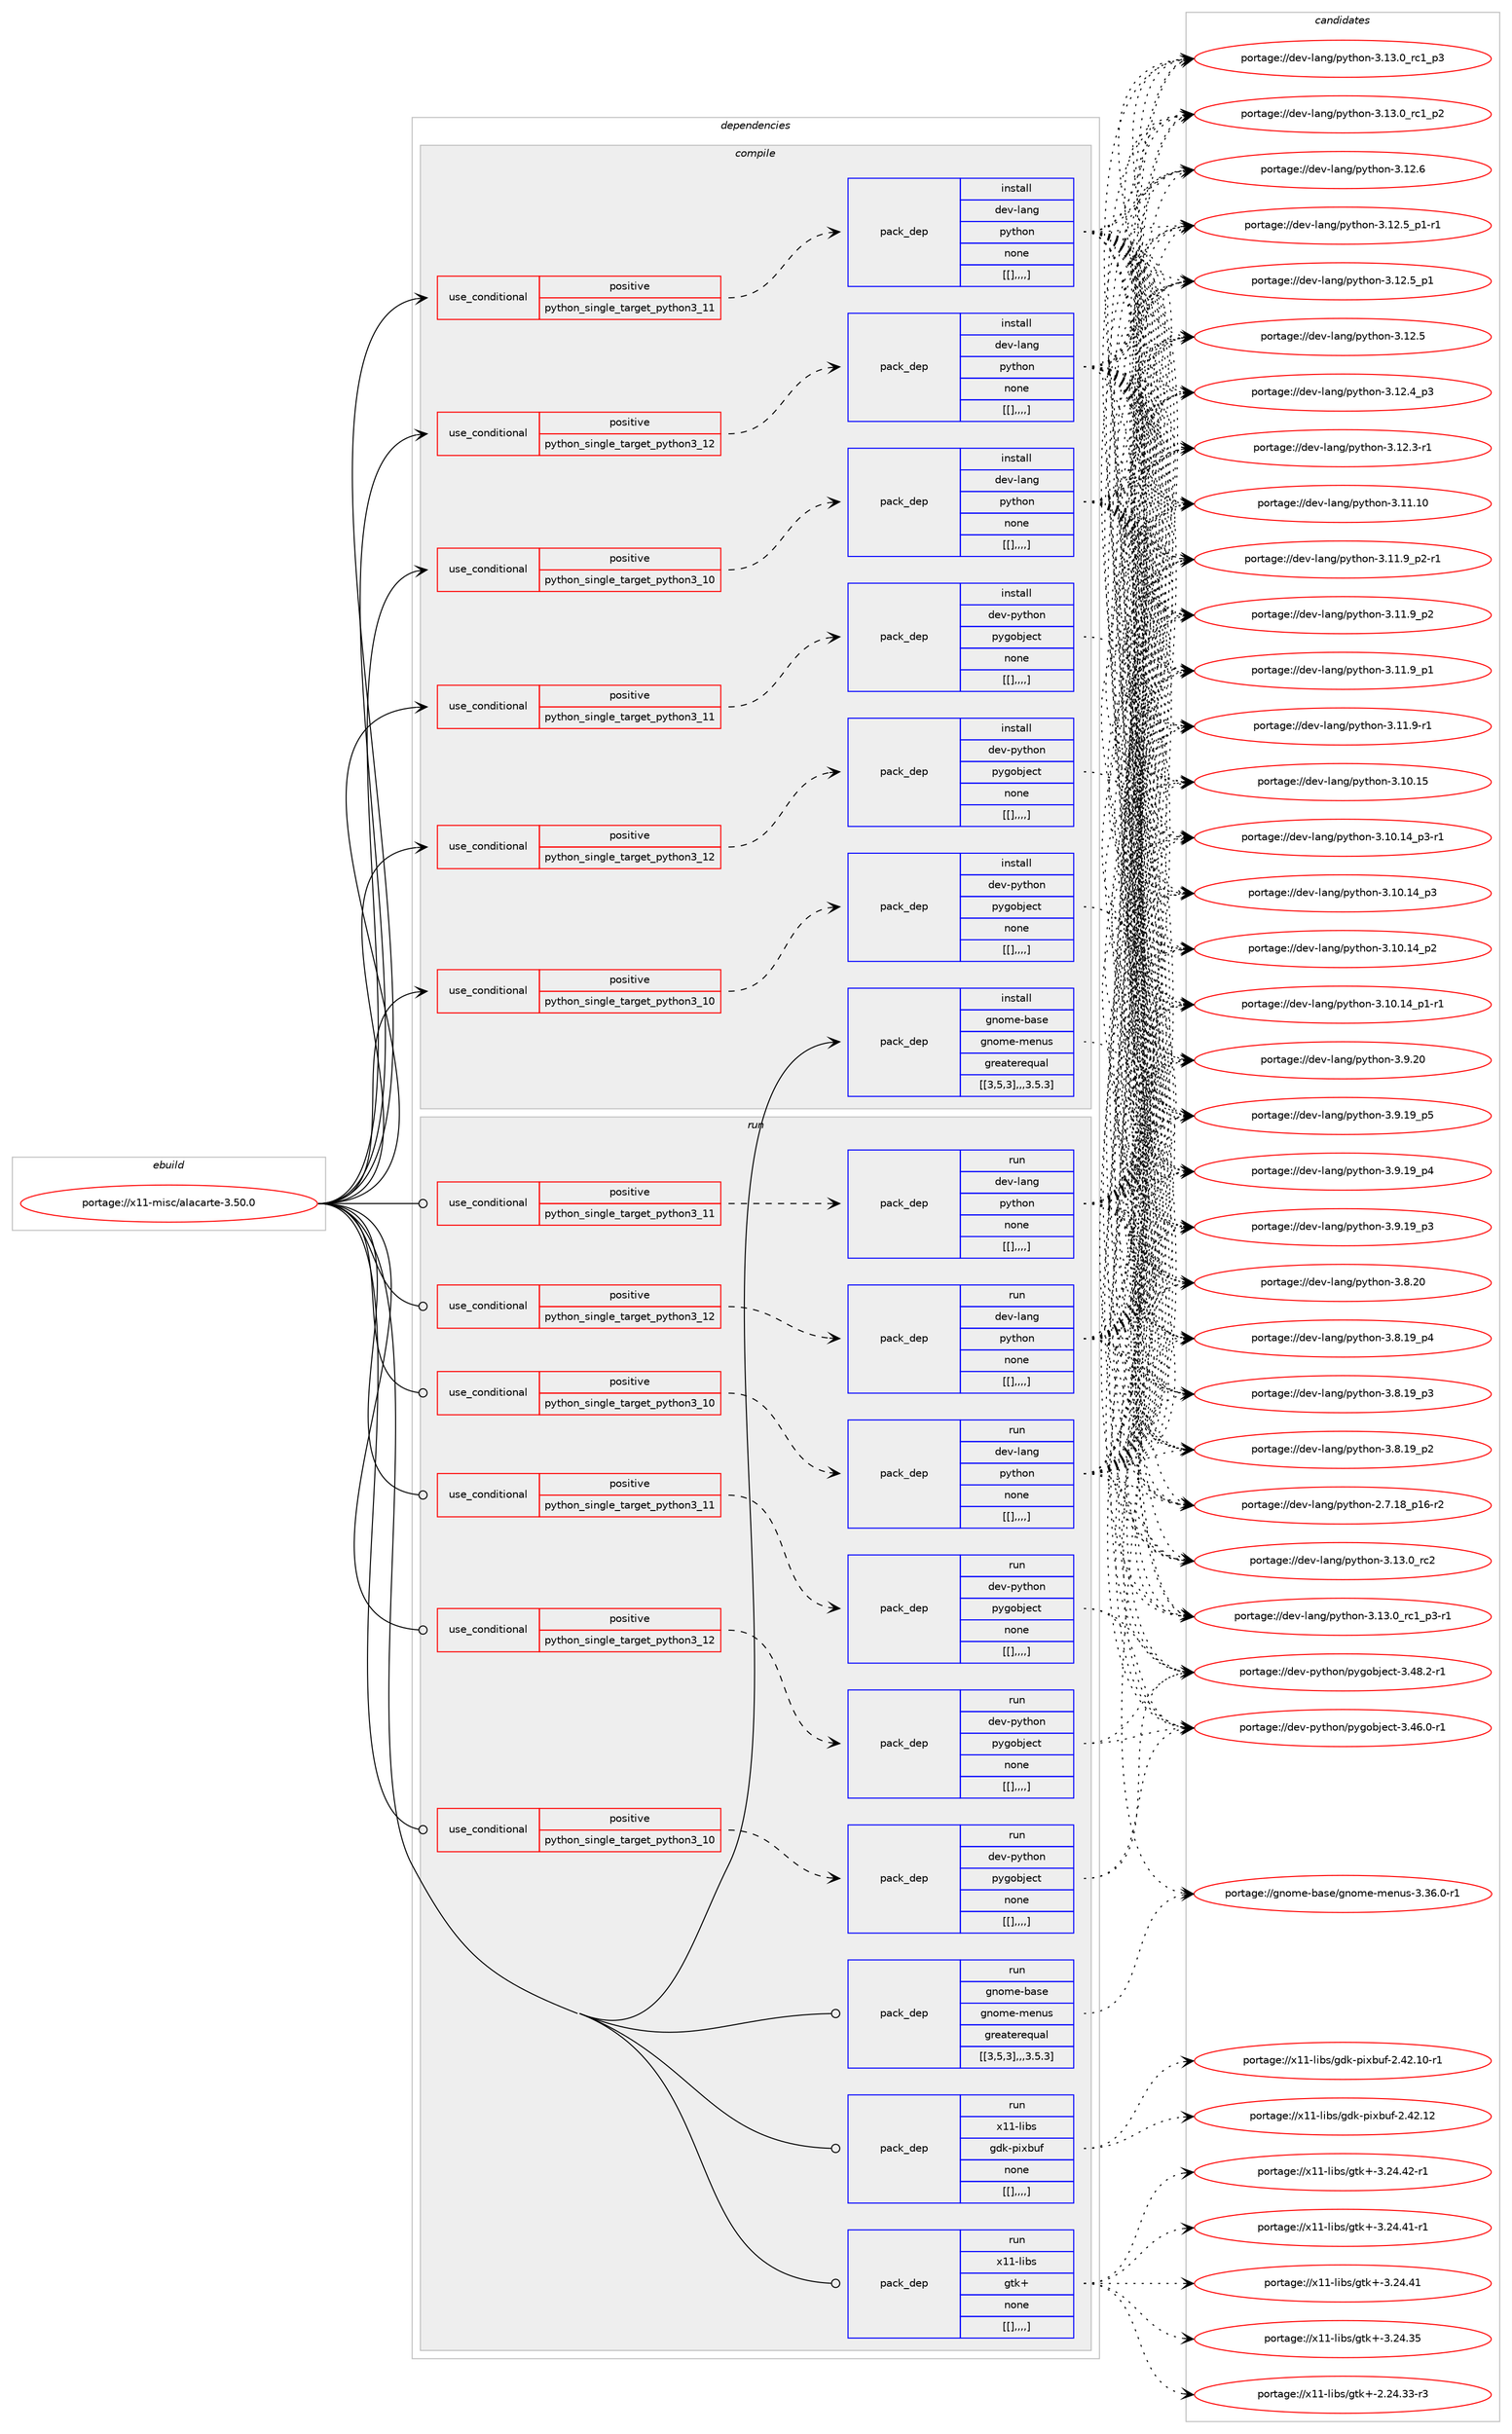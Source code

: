 digraph prolog {

# *************
# Graph options
# *************

newrank=true;
concentrate=true;
compound=true;
graph [rankdir=LR,fontname=Helvetica,fontsize=10,ranksep=1.5];#, ranksep=2.5, nodesep=0.2];
edge  [arrowhead=vee];
node  [fontname=Helvetica,fontsize=10];

# **********
# The ebuild
# **********

subgraph cluster_leftcol {
color=gray;
label=<<i>ebuild</i>>;
id [label="portage://x11-misc/alacarte-3.50.0", color=red, width=4, href="../x11-misc/alacarte-3.50.0.svg"];
}

# ****************
# The dependencies
# ****************

subgraph cluster_midcol {
color=gray;
label=<<i>dependencies</i>>;
subgraph cluster_compile {
fillcolor="#eeeeee";
style=filled;
label=<<i>compile</i>>;
subgraph cond127102 {
dependency478696 [label=<<TABLE BORDER="0" CELLBORDER="1" CELLSPACING="0" CELLPADDING="4"><TR><TD ROWSPAN="3" CELLPADDING="10">use_conditional</TD></TR><TR><TD>positive</TD></TR><TR><TD>python_single_target_python3_10</TD></TR></TABLE>>, shape=none, color=red];
subgraph pack348080 {
dependency478697 [label=<<TABLE BORDER="0" CELLBORDER="1" CELLSPACING="0" CELLPADDING="4" WIDTH="220"><TR><TD ROWSPAN="6" CELLPADDING="30">pack_dep</TD></TR><TR><TD WIDTH="110">install</TD></TR><TR><TD>dev-lang</TD></TR><TR><TD>python</TD></TR><TR><TD>none</TD></TR><TR><TD>[[],,,,]</TD></TR></TABLE>>, shape=none, color=blue];
}
dependency478696:e -> dependency478697:w [weight=20,style="dashed",arrowhead="vee"];
}
id:e -> dependency478696:w [weight=20,style="solid",arrowhead="vee"];
subgraph cond127103 {
dependency478698 [label=<<TABLE BORDER="0" CELLBORDER="1" CELLSPACING="0" CELLPADDING="4"><TR><TD ROWSPAN="3" CELLPADDING="10">use_conditional</TD></TR><TR><TD>positive</TD></TR><TR><TD>python_single_target_python3_10</TD></TR></TABLE>>, shape=none, color=red];
subgraph pack348081 {
dependency478699 [label=<<TABLE BORDER="0" CELLBORDER="1" CELLSPACING="0" CELLPADDING="4" WIDTH="220"><TR><TD ROWSPAN="6" CELLPADDING="30">pack_dep</TD></TR><TR><TD WIDTH="110">install</TD></TR><TR><TD>dev-python</TD></TR><TR><TD>pygobject</TD></TR><TR><TD>none</TD></TR><TR><TD>[[],,,,]</TD></TR></TABLE>>, shape=none, color=blue];
}
dependency478698:e -> dependency478699:w [weight=20,style="dashed",arrowhead="vee"];
}
id:e -> dependency478698:w [weight=20,style="solid",arrowhead="vee"];
subgraph cond127104 {
dependency478700 [label=<<TABLE BORDER="0" CELLBORDER="1" CELLSPACING="0" CELLPADDING="4"><TR><TD ROWSPAN="3" CELLPADDING="10">use_conditional</TD></TR><TR><TD>positive</TD></TR><TR><TD>python_single_target_python3_11</TD></TR></TABLE>>, shape=none, color=red];
subgraph pack348082 {
dependency478701 [label=<<TABLE BORDER="0" CELLBORDER="1" CELLSPACING="0" CELLPADDING="4" WIDTH="220"><TR><TD ROWSPAN="6" CELLPADDING="30">pack_dep</TD></TR><TR><TD WIDTH="110">install</TD></TR><TR><TD>dev-lang</TD></TR><TR><TD>python</TD></TR><TR><TD>none</TD></TR><TR><TD>[[],,,,]</TD></TR></TABLE>>, shape=none, color=blue];
}
dependency478700:e -> dependency478701:w [weight=20,style="dashed",arrowhead="vee"];
}
id:e -> dependency478700:w [weight=20,style="solid",arrowhead="vee"];
subgraph cond127105 {
dependency478702 [label=<<TABLE BORDER="0" CELLBORDER="1" CELLSPACING="0" CELLPADDING="4"><TR><TD ROWSPAN="3" CELLPADDING="10">use_conditional</TD></TR><TR><TD>positive</TD></TR><TR><TD>python_single_target_python3_11</TD></TR></TABLE>>, shape=none, color=red];
subgraph pack348083 {
dependency478703 [label=<<TABLE BORDER="0" CELLBORDER="1" CELLSPACING="0" CELLPADDING="4" WIDTH="220"><TR><TD ROWSPAN="6" CELLPADDING="30">pack_dep</TD></TR><TR><TD WIDTH="110">install</TD></TR><TR><TD>dev-python</TD></TR><TR><TD>pygobject</TD></TR><TR><TD>none</TD></TR><TR><TD>[[],,,,]</TD></TR></TABLE>>, shape=none, color=blue];
}
dependency478702:e -> dependency478703:w [weight=20,style="dashed",arrowhead="vee"];
}
id:e -> dependency478702:w [weight=20,style="solid",arrowhead="vee"];
subgraph cond127106 {
dependency478704 [label=<<TABLE BORDER="0" CELLBORDER="1" CELLSPACING="0" CELLPADDING="4"><TR><TD ROWSPAN="3" CELLPADDING="10">use_conditional</TD></TR><TR><TD>positive</TD></TR><TR><TD>python_single_target_python3_12</TD></TR></TABLE>>, shape=none, color=red];
subgraph pack348084 {
dependency478705 [label=<<TABLE BORDER="0" CELLBORDER="1" CELLSPACING="0" CELLPADDING="4" WIDTH="220"><TR><TD ROWSPAN="6" CELLPADDING="30">pack_dep</TD></TR><TR><TD WIDTH="110">install</TD></TR><TR><TD>dev-lang</TD></TR><TR><TD>python</TD></TR><TR><TD>none</TD></TR><TR><TD>[[],,,,]</TD></TR></TABLE>>, shape=none, color=blue];
}
dependency478704:e -> dependency478705:w [weight=20,style="dashed",arrowhead="vee"];
}
id:e -> dependency478704:w [weight=20,style="solid",arrowhead="vee"];
subgraph cond127107 {
dependency478706 [label=<<TABLE BORDER="0" CELLBORDER="1" CELLSPACING="0" CELLPADDING="4"><TR><TD ROWSPAN="3" CELLPADDING="10">use_conditional</TD></TR><TR><TD>positive</TD></TR><TR><TD>python_single_target_python3_12</TD></TR></TABLE>>, shape=none, color=red];
subgraph pack348085 {
dependency478707 [label=<<TABLE BORDER="0" CELLBORDER="1" CELLSPACING="0" CELLPADDING="4" WIDTH="220"><TR><TD ROWSPAN="6" CELLPADDING="30">pack_dep</TD></TR><TR><TD WIDTH="110">install</TD></TR><TR><TD>dev-python</TD></TR><TR><TD>pygobject</TD></TR><TR><TD>none</TD></TR><TR><TD>[[],,,,]</TD></TR></TABLE>>, shape=none, color=blue];
}
dependency478706:e -> dependency478707:w [weight=20,style="dashed",arrowhead="vee"];
}
id:e -> dependency478706:w [weight=20,style="solid",arrowhead="vee"];
subgraph pack348086 {
dependency478708 [label=<<TABLE BORDER="0" CELLBORDER="1" CELLSPACING="0" CELLPADDING="4" WIDTH="220"><TR><TD ROWSPAN="6" CELLPADDING="30">pack_dep</TD></TR><TR><TD WIDTH="110">install</TD></TR><TR><TD>gnome-base</TD></TR><TR><TD>gnome-menus</TD></TR><TR><TD>greaterequal</TD></TR><TR><TD>[[3,5,3],,,3.5.3]</TD></TR></TABLE>>, shape=none, color=blue];
}
id:e -> dependency478708:w [weight=20,style="solid",arrowhead="vee"];
}
subgraph cluster_compileandrun {
fillcolor="#eeeeee";
style=filled;
label=<<i>compile and run</i>>;
}
subgraph cluster_run {
fillcolor="#eeeeee";
style=filled;
label=<<i>run</i>>;
subgraph cond127108 {
dependency478709 [label=<<TABLE BORDER="0" CELLBORDER="1" CELLSPACING="0" CELLPADDING="4"><TR><TD ROWSPAN="3" CELLPADDING="10">use_conditional</TD></TR><TR><TD>positive</TD></TR><TR><TD>python_single_target_python3_10</TD></TR></TABLE>>, shape=none, color=red];
subgraph pack348087 {
dependency478710 [label=<<TABLE BORDER="0" CELLBORDER="1" CELLSPACING="0" CELLPADDING="4" WIDTH="220"><TR><TD ROWSPAN="6" CELLPADDING="30">pack_dep</TD></TR><TR><TD WIDTH="110">run</TD></TR><TR><TD>dev-lang</TD></TR><TR><TD>python</TD></TR><TR><TD>none</TD></TR><TR><TD>[[],,,,]</TD></TR></TABLE>>, shape=none, color=blue];
}
dependency478709:e -> dependency478710:w [weight=20,style="dashed",arrowhead="vee"];
}
id:e -> dependency478709:w [weight=20,style="solid",arrowhead="odot"];
subgraph cond127109 {
dependency478711 [label=<<TABLE BORDER="0" CELLBORDER="1" CELLSPACING="0" CELLPADDING="4"><TR><TD ROWSPAN="3" CELLPADDING="10">use_conditional</TD></TR><TR><TD>positive</TD></TR><TR><TD>python_single_target_python3_10</TD></TR></TABLE>>, shape=none, color=red];
subgraph pack348088 {
dependency478712 [label=<<TABLE BORDER="0" CELLBORDER="1" CELLSPACING="0" CELLPADDING="4" WIDTH="220"><TR><TD ROWSPAN="6" CELLPADDING="30">pack_dep</TD></TR><TR><TD WIDTH="110">run</TD></TR><TR><TD>dev-python</TD></TR><TR><TD>pygobject</TD></TR><TR><TD>none</TD></TR><TR><TD>[[],,,,]</TD></TR></TABLE>>, shape=none, color=blue];
}
dependency478711:e -> dependency478712:w [weight=20,style="dashed",arrowhead="vee"];
}
id:e -> dependency478711:w [weight=20,style="solid",arrowhead="odot"];
subgraph cond127110 {
dependency478713 [label=<<TABLE BORDER="0" CELLBORDER="1" CELLSPACING="0" CELLPADDING="4"><TR><TD ROWSPAN="3" CELLPADDING="10">use_conditional</TD></TR><TR><TD>positive</TD></TR><TR><TD>python_single_target_python3_11</TD></TR></TABLE>>, shape=none, color=red];
subgraph pack348089 {
dependency478714 [label=<<TABLE BORDER="0" CELLBORDER="1" CELLSPACING="0" CELLPADDING="4" WIDTH="220"><TR><TD ROWSPAN="6" CELLPADDING="30">pack_dep</TD></TR><TR><TD WIDTH="110">run</TD></TR><TR><TD>dev-lang</TD></TR><TR><TD>python</TD></TR><TR><TD>none</TD></TR><TR><TD>[[],,,,]</TD></TR></TABLE>>, shape=none, color=blue];
}
dependency478713:e -> dependency478714:w [weight=20,style="dashed",arrowhead="vee"];
}
id:e -> dependency478713:w [weight=20,style="solid",arrowhead="odot"];
subgraph cond127111 {
dependency478715 [label=<<TABLE BORDER="0" CELLBORDER="1" CELLSPACING="0" CELLPADDING="4"><TR><TD ROWSPAN="3" CELLPADDING="10">use_conditional</TD></TR><TR><TD>positive</TD></TR><TR><TD>python_single_target_python3_11</TD></TR></TABLE>>, shape=none, color=red];
subgraph pack348090 {
dependency478716 [label=<<TABLE BORDER="0" CELLBORDER="1" CELLSPACING="0" CELLPADDING="4" WIDTH="220"><TR><TD ROWSPAN="6" CELLPADDING="30">pack_dep</TD></TR><TR><TD WIDTH="110">run</TD></TR><TR><TD>dev-python</TD></TR><TR><TD>pygobject</TD></TR><TR><TD>none</TD></TR><TR><TD>[[],,,,]</TD></TR></TABLE>>, shape=none, color=blue];
}
dependency478715:e -> dependency478716:w [weight=20,style="dashed",arrowhead="vee"];
}
id:e -> dependency478715:w [weight=20,style="solid",arrowhead="odot"];
subgraph cond127112 {
dependency478717 [label=<<TABLE BORDER="0" CELLBORDER="1" CELLSPACING="0" CELLPADDING="4"><TR><TD ROWSPAN="3" CELLPADDING="10">use_conditional</TD></TR><TR><TD>positive</TD></TR><TR><TD>python_single_target_python3_12</TD></TR></TABLE>>, shape=none, color=red];
subgraph pack348091 {
dependency478718 [label=<<TABLE BORDER="0" CELLBORDER="1" CELLSPACING="0" CELLPADDING="4" WIDTH="220"><TR><TD ROWSPAN="6" CELLPADDING="30">pack_dep</TD></TR><TR><TD WIDTH="110">run</TD></TR><TR><TD>dev-lang</TD></TR><TR><TD>python</TD></TR><TR><TD>none</TD></TR><TR><TD>[[],,,,]</TD></TR></TABLE>>, shape=none, color=blue];
}
dependency478717:e -> dependency478718:w [weight=20,style="dashed",arrowhead="vee"];
}
id:e -> dependency478717:w [weight=20,style="solid",arrowhead="odot"];
subgraph cond127113 {
dependency478719 [label=<<TABLE BORDER="0" CELLBORDER="1" CELLSPACING="0" CELLPADDING="4"><TR><TD ROWSPAN="3" CELLPADDING="10">use_conditional</TD></TR><TR><TD>positive</TD></TR><TR><TD>python_single_target_python3_12</TD></TR></TABLE>>, shape=none, color=red];
subgraph pack348092 {
dependency478720 [label=<<TABLE BORDER="0" CELLBORDER="1" CELLSPACING="0" CELLPADDING="4" WIDTH="220"><TR><TD ROWSPAN="6" CELLPADDING="30">pack_dep</TD></TR><TR><TD WIDTH="110">run</TD></TR><TR><TD>dev-python</TD></TR><TR><TD>pygobject</TD></TR><TR><TD>none</TD></TR><TR><TD>[[],,,,]</TD></TR></TABLE>>, shape=none, color=blue];
}
dependency478719:e -> dependency478720:w [weight=20,style="dashed",arrowhead="vee"];
}
id:e -> dependency478719:w [weight=20,style="solid",arrowhead="odot"];
subgraph pack348093 {
dependency478721 [label=<<TABLE BORDER="0" CELLBORDER="1" CELLSPACING="0" CELLPADDING="4" WIDTH="220"><TR><TD ROWSPAN="6" CELLPADDING="30">pack_dep</TD></TR><TR><TD WIDTH="110">run</TD></TR><TR><TD>gnome-base</TD></TR><TR><TD>gnome-menus</TD></TR><TR><TD>greaterequal</TD></TR><TR><TD>[[3,5,3],,,3.5.3]</TD></TR></TABLE>>, shape=none, color=blue];
}
id:e -> dependency478721:w [weight=20,style="solid",arrowhead="odot"];
subgraph pack348094 {
dependency478722 [label=<<TABLE BORDER="0" CELLBORDER="1" CELLSPACING="0" CELLPADDING="4" WIDTH="220"><TR><TD ROWSPAN="6" CELLPADDING="30">pack_dep</TD></TR><TR><TD WIDTH="110">run</TD></TR><TR><TD>x11-libs</TD></TR><TR><TD>gdk-pixbuf</TD></TR><TR><TD>none</TD></TR><TR><TD>[[],,,,]</TD></TR></TABLE>>, shape=none, color=blue];
}
id:e -> dependency478722:w [weight=20,style="solid",arrowhead="odot"];
subgraph pack348095 {
dependency478723 [label=<<TABLE BORDER="0" CELLBORDER="1" CELLSPACING="0" CELLPADDING="4" WIDTH="220"><TR><TD ROWSPAN="6" CELLPADDING="30">pack_dep</TD></TR><TR><TD WIDTH="110">run</TD></TR><TR><TD>x11-libs</TD></TR><TR><TD>gtk+</TD></TR><TR><TD>none</TD></TR><TR><TD>[[],,,,]</TD></TR></TABLE>>, shape=none, color=blue];
}
id:e -> dependency478723:w [weight=20,style="solid",arrowhead="odot"];
}
}

# **************
# The candidates
# **************

subgraph cluster_choices {
rank=same;
color=gray;
label=<<i>candidates</i>>;

subgraph choice348080 {
color=black;
nodesep=1;
choice10010111845108971101034711212111610411111045514649514648951149950 [label="portage://dev-lang/python-3.13.0_rc2", color=red, width=4,href="../dev-lang/python-3.13.0_rc2.svg"];
choice1001011184510897110103471121211161041111104551464951464895114994995112514511449 [label="portage://dev-lang/python-3.13.0_rc1_p3-r1", color=red, width=4,href="../dev-lang/python-3.13.0_rc1_p3-r1.svg"];
choice100101118451089711010347112121116104111110455146495146489511499499511251 [label="portage://dev-lang/python-3.13.0_rc1_p3", color=red, width=4,href="../dev-lang/python-3.13.0_rc1_p3.svg"];
choice100101118451089711010347112121116104111110455146495146489511499499511250 [label="portage://dev-lang/python-3.13.0_rc1_p2", color=red, width=4,href="../dev-lang/python-3.13.0_rc1_p2.svg"];
choice10010111845108971101034711212111610411111045514649504654 [label="portage://dev-lang/python-3.12.6", color=red, width=4,href="../dev-lang/python-3.12.6.svg"];
choice1001011184510897110103471121211161041111104551464950465395112494511449 [label="portage://dev-lang/python-3.12.5_p1-r1", color=red, width=4,href="../dev-lang/python-3.12.5_p1-r1.svg"];
choice100101118451089711010347112121116104111110455146495046539511249 [label="portage://dev-lang/python-3.12.5_p1", color=red, width=4,href="../dev-lang/python-3.12.5_p1.svg"];
choice10010111845108971101034711212111610411111045514649504653 [label="portage://dev-lang/python-3.12.5", color=red, width=4,href="../dev-lang/python-3.12.5.svg"];
choice100101118451089711010347112121116104111110455146495046529511251 [label="portage://dev-lang/python-3.12.4_p3", color=red, width=4,href="../dev-lang/python-3.12.4_p3.svg"];
choice100101118451089711010347112121116104111110455146495046514511449 [label="portage://dev-lang/python-3.12.3-r1", color=red, width=4,href="../dev-lang/python-3.12.3-r1.svg"];
choice1001011184510897110103471121211161041111104551464949464948 [label="portage://dev-lang/python-3.11.10", color=red, width=4,href="../dev-lang/python-3.11.10.svg"];
choice1001011184510897110103471121211161041111104551464949465795112504511449 [label="portage://dev-lang/python-3.11.9_p2-r1", color=red, width=4,href="../dev-lang/python-3.11.9_p2-r1.svg"];
choice100101118451089711010347112121116104111110455146494946579511250 [label="portage://dev-lang/python-3.11.9_p2", color=red, width=4,href="../dev-lang/python-3.11.9_p2.svg"];
choice100101118451089711010347112121116104111110455146494946579511249 [label="portage://dev-lang/python-3.11.9_p1", color=red, width=4,href="../dev-lang/python-3.11.9_p1.svg"];
choice100101118451089711010347112121116104111110455146494946574511449 [label="portage://dev-lang/python-3.11.9-r1", color=red, width=4,href="../dev-lang/python-3.11.9-r1.svg"];
choice1001011184510897110103471121211161041111104551464948464953 [label="portage://dev-lang/python-3.10.15", color=red, width=4,href="../dev-lang/python-3.10.15.svg"];
choice100101118451089711010347112121116104111110455146494846495295112514511449 [label="portage://dev-lang/python-3.10.14_p3-r1", color=red, width=4,href="../dev-lang/python-3.10.14_p3-r1.svg"];
choice10010111845108971101034711212111610411111045514649484649529511251 [label="portage://dev-lang/python-3.10.14_p3", color=red, width=4,href="../dev-lang/python-3.10.14_p3.svg"];
choice10010111845108971101034711212111610411111045514649484649529511250 [label="portage://dev-lang/python-3.10.14_p2", color=red, width=4,href="../dev-lang/python-3.10.14_p2.svg"];
choice100101118451089711010347112121116104111110455146494846495295112494511449 [label="portage://dev-lang/python-3.10.14_p1-r1", color=red, width=4,href="../dev-lang/python-3.10.14_p1-r1.svg"];
choice10010111845108971101034711212111610411111045514657465048 [label="portage://dev-lang/python-3.9.20", color=red, width=4,href="../dev-lang/python-3.9.20.svg"];
choice100101118451089711010347112121116104111110455146574649579511253 [label="portage://dev-lang/python-3.9.19_p5", color=red, width=4,href="../dev-lang/python-3.9.19_p5.svg"];
choice100101118451089711010347112121116104111110455146574649579511252 [label="portage://dev-lang/python-3.9.19_p4", color=red, width=4,href="../dev-lang/python-3.9.19_p4.svg"];
choice100101118451089711010347112121116104111110455146574649579511251 [label="portage://dev-lang/python-3.9.19_p3", color=red, width=4,href="../dev-lang/python-3.9.19_p3.svg"];
choice10010111845108971101034711212111610411111045514656465048 [label="portage://dev-lang/python-3.8.20", color=red, width=4,href="../dev-lang/python-3.8.20.svg"];
choice100101118451089711010347112121116104111110455146564649579511252 [label="portage://dev-lang/python-3.8.19_p4", color=red, width=4,href="../dev-lang/python-3.8.19_p4.svg"];
choice100101118451089711010347112121116104111110455146564649579511251 [label="portage://dev-lang/python-3.8.19_p3", color=red, width=4,href="../dev-lang/python-3.8.19_p3.svg"];
choice100101118451089711010347112121116104111110455146564649579511250 [label="portage://dev-lang/python-3.8.19_p2", color=red, width=4,href="../dev-lang/python-3.8.19_p2.svg"];
choice100101118451089711010347112121116104111110455046554649569511249544511450 [label="portage://dev-lang/python-2.7.18_p16-r2", color=red, width=4,href="../dev-lang/python-2.7.18_p16-r2.svg"];
dependency478697:e -> choice10010111845108971101034711212111610411111045514649514648951149950:w [style=dotted,weight="100"];
dependency478697:e -> choice1001011184510897110103471121211161041111104551464951464895114994995112514511449:w [style=dotted,weight="100"];
dependency478697:e -> choice100101118451089711010347112121116104111110455146495146489511499499511251:w [style=dotted,weight="100"];
dependency478697:e -> choice100101118451089711010347112121116104111110455146495146489511499499511250:w [style=dotted,weight="100"];
dependency478697:e -> choice10010111845108971101034711212111610411111045514649504654:w [style=dotted,weight="100"];
dependency478697:e -> choice1001011184510897110103471121211161041111104551464950465395112494511449:w [style=dotted,weight="100"];
dependency478697:e -> choice100101118451089711010347112121116104111110455146495046539511249:w [style=dotted,weight="100"];
dependency478697:e -> choice10010111845108971101034711212111610411111045514649504653:w [style=dotted,weight="100"];
dependency478697:e -> choice100101118451089711010347112121116104111110455146495046529511251:w [style=dotted,weight="100"];
dependency478697:e -> choice100101118451089711010347112121116104111110455146495046514511449:w [style=dotted,weight="100"];
dependency478697:e -> choice1001011184510897110103471121211161041111104551464949464948:w [style=dotted,weight="100"];
dependency478697:e -> choice1001011184510897110103471121211161041111104551464949465795112504511449:w [style=dotted,weight="100"];
dependency478697:e -> choice100101118451089711010347112121116104111110455146494946579511250:w [style=dotted,weight="100"];
dependency478697:e -> choice100101118451089711010347112121116104111110455146494946579511249:w [style=dotted,weight="100"];
dependency478697:e -> choice100101118451089711010347112121116104111110455146494946574511449:w [style=dotted,weight="100"];
dependency478697:e -> choice1001011184510897110103471121211161041111104551464948464953:w [style=dotted,weight="100"];
dependency478697:e -> choice100101118451089711010347112121116104111110455146494846495295112514511449:w [style=dotted,weight="100"];
dependency478697:e -> choice10010111845108971101034711212111610411111045514649484649529511251:w [style=dotted,weight="100"];
dependency478697:e -> choice10010111845108971101034711212111610411111045514649484649529511250:w [style=dotted,weight="100"];
dependency478697:e -> choice100101118451089711010347112121116104111110455146494846495295112494511449:w [style=dotted,weight="100"];
dependency478697:e -> choice10010111845108971101034711212111610411111045514657465048:w [style=dotted,weight="100"];
dependency478697:e -> choice100101118451089711010347112121116104111110455146574649579511253:w [style=dotted,weight="100"];
dependency478697:e -> choice100101118451089711010347112121116104111110455146574649579511252:w [style=dotted,weight="100"];
dependency478697:e -> choice100101118451089711010347112121116104111110455146574649579511251:w [style=dotted,weight="100"];
dependency478697:e -> choice10010111845108971101034711212111610411111045514656465048:w [style=dotted,weight="100"];
dependency478697:e -> choice100101118451089711010347112121116104111110455146564649579511252:w [style=dotted,weight="100"];
dependency478697:e -> choice100101118451089711010347112121116104111110455146564649579511251:w [style=dotted,weight="100"];
dependency478697:e -> choice100101118451089711010347112121116104111110455146564649579511250:w [style=dotted,weight="100"];
dependency478697:e -> choice100101118451089711010347112121116104111110455046554649569511249544511450:w [style=dotted,weight="100"];
}
subgraph choice348081 {
color=black;
nodesep=1;
choice10010111845112121116104111110471121211031119810610199116455146525646504511449 [label="portage://dev-python/pygobject-3.48.2-r1", color=red, width=4,href="../dev-python/pygobject-3.48.2-r1.svg"];
choice10010111845112121116104111110471121211031119810610199116455146525446484511449 [label="portage://dev-python/pygobject-3.46.0-r1", color=red, width=4,href="../dev-python/pygobject-3.46.0-r1.svg"];
dependency478699:e -> choice10010111845112121116104111110471121211031119810610199116455146525646504511449:w [style=dotted,weight="100"];
dependency478699:e -> choice10010111845112121116104111110471121211031119810610199116455146525446484511449:w [style=dotted,weight="100"];
}
subgraph choice348082 {
color=black;
nodesep=1;
choice10010111845108971101034711212111610411111045514649514648951149950 [label="portage://dev-lang/python-3.13.0_rc2", color=red, width=4,href="../dev-lang/python-3.13.0_rc2.svg"];
choice1001011184510897110103471121211161041111104551464951464895114994995112514511449 [label="portage://dev-lang/python-3.13.0_rc1_p3-r1", color=red, width=4,href="../dev-lang/python-3.13.0_rc1_p3-r1.svg"];
choice100101118451089711010347112121116104111110455146495146489511499499511251 [label="portage://dev-lang/python-3.13.0_rc1_p3", color=red, width=4,href="../dev-lang/python-3.13.0_rc1_p3.svg"];
choice100101118451089711010347112121116104111110455146495146489511499499511250 [label="portage://dev-lang/python-3.13.0_rc1_p2", color=red, width=4,href="../dev-lang/python-3.13.0_rc1_p2.svg"];
choice10010111845108971101034711212111610411111045514649504654 [label="portage://dev-lang/python-3.12.6", color=red, width=4,href="../dev-lang/python-3.12.6.svg"];
choice1001011184510897110103471121211161041111104551464950465395112494511449 [label="portage://dev-lang/python-3.12.5_p1-r1", color=red, width=4,href="../dev-lang/python-3.12.5_p1-r1.svg"];
choice100101118451089711010347112121116104111110455146495046539511249 [label="portage://dev-lang/python-3.12.5_p1", color=red, width=4,href="../dev-lang/python-3.12.5_p1.svg"];
choice10010111845108971101034711212111610411111045514649504653 [label="portage://dev-lang/python-3.12.5", color=red, width=4,href="../dev-lang/python-3.12.5.svg"];
choice100101118451089711010347112121116104111110455146495046529511251 [label="portage://dev-lang/python-3.12.4_p3", color=red, width=4,href="../dev-lang/python-3.12.4_p3.svg"];
choice100101118451089711010347112121116104111110455146495046514511449 [label="portage://dev-lang/python-3.12.3-r1", color=red, width=4,href="../dev-lang/python-3.12.3-r1.svg"];
choice1001011184510897110103471121211161041111104551464949464948 [label="portage://dev-lang/python-3.11.10", color=red, width=4,href="../dev-lang/python-3.11.10.svg"];
choice1001011184510897110103471121211161041111104551464949465795112504511449 [label="portage://dev-lang/python-3.11.9_p2-r1", color=red, width=4,href="../dev-lang/python-3.11.9_p2-r1.svg"];
choice100101118451089711010347112121116104111110455146494946579511250 [label="portage://dev-lang/python-3.11.9_p2", color=red, width=4,href="../dev-lang/python-3.11.9_p2.svg"];
choice100101118451089711010347112121116104111110455146494946579511249 [label="portage://dev-lang/python-3.11.9_p1", color=red, width=4,href="../dev-lang/python-3.11.9_p1.svg"];
choice100101118451089711010347112121116104111110455146494946574511449 [label="portage://dev-lang/python-3.11.9-r1", color=red, width=4,href="../dev-lang/python-3.11.9-r1.svg"];
choice1001011184510897110103471121211161041111104551464948464953 [label="portage://dev-lang/python-3.10.15", color=red, width=4,href="../dev-lang/python-3.10.15.svg"];
choice100101118451089711010347112121116104111110455146494846495295112514511449 [label="portage://dev-lang/python-3.10.14_p3-r1", color=red, width=4,href="../dev-lang/python-3.10.14_p3-r1.svg"];
choice10010111845108971101034711212111610411111045514649484649529511251 [label="portage://dev-lang/python-3.10.14_p3", color=red, width=4,href="../dev-lang/python-3.10.14_p3.svg"];
choice10010111845108971101034711212111610411111045514649484649529511250 [label="portage://dev-lang/python-3.10.14_p2", color=red, width=4,href="../dev-lang/python-3.10.14_p2.svg"];
choice100101118451089711010347112121116104111110455146494846495295112494511449 [label="portage://dev-lang/python-3.10.14_p1-r1", color=red, width=4,href="../dev-lang/python-3.10.14_p1-r1.svg"];
choice10010111845108971101034711212111610411111045514657465048 [label="portage://dev-lang/python-3.9.20", color=red, width=4,href="../dev-lang/python-3.9.20.svg"];
choice100101118451089711010347112121116104111110455146574649579511253 [label="portage://dev-lang/python-3.9.19_p5", color=red, width=4,href="../dev-lang/python-3.9.19_p5.svg"];
choice100101118451089711010347112121116104111110455146574649579511252 [label="portage://dev-lang/python-3.9.19_p4", color=red, width=4,href="../dev-lang/python-3.9.19_p4.svg"];
choice100101118451089711010347112121116104111110455146574649579511251 [label="portage://dev-lang/python-3.9.19_p3", color=red, width=4,href="../dev-lang/python-3.9.19_p3.svg"];
choice10010111845108971101034711212111610411111045514656465048 [label="portage://dev-lang/python-3.8.20", color=red, width=4,href="../dev-lang/python-3.8.20.svg"];
choice100101118451089711010347112121116104111110455146564649579511252 [label="portage://dev-lang/python-3.8.19_p4", color=red, width=4,href="../dev-lang/python-3.8.19_p4.svg"];
choice100101118451089711010347112121116104111110455146564649579511251 [label="portage://dev-lang/python-3.8.19_p3", color=red, width=4,href="../dev-lang/python-3.8.19_p3.svg"];
choice100101118451089711010347112121116104111110455146564649579511250 [label="portage://dev-lang/python-3.8.19_p2", color=red, width=4,href="../dev-lang/python-3.8.19_p2.svg"];
choice100101118451089711010347112121116104111110455046554649569511249544511450 [label="portage://dev-lang/python-2.7.18_p16-r2", color=red, width=4,href="../dev-lang/python-2.7.18_p16-r2.svg"];
dependency478701:e -> choice10010111845108971101034711212111610411111045514649514648951149950:w [style=dotted,weight="100"];
dependency478701:e -> choice1001011184510897110103471121211161041111104551464951464895114994995112514511449:w [style=dotted,weight="100"];
dependency478701:e -> choice100101118451089711010347112121116104111110455146495146489511499499511251:w [style=dotted,weight="100"];
dependency478701:e -> choice100101118451089711010347112121116104111110455146495146489511499499511250:w [style=dotted,weight="100"];
dependency478701:e -> choice10010111845108971101034711212111610411111045514649504654:w [style=dotted,weight="100"];
dependency478701:e -> choice1001011184510897110103471121211161041111104551464950465395112494511449:w [style=dotted,weight="100"];
dependency478701:e -> choice100101118451089711010347112121116104111110455146495046539511249:w [style=dotted,weight="100"];
dependency478701:e -> choice10010111845108971101034711212111610411111045514649504653:w [style=dotted,weight="100"];
dependency478701:e -> choice100101118451089711010347112121116104111110455146495046529511251:w [style=dotted,weight="100"];
dependency478701:e -> choice100101118451089711010347112121116104111110455146495046514511449:w [style=dotted,weight="100"];
dependency478701:e -> choice1001011184510897110103471121211161041111104551464949464948:w [style=dotted,weight="100"];
dependency478701:e -> choice1001011184510897110103471121211161041111104551464949465795112504511449:w [style=dotted,weight="100"];
dependency478701:e -> choice100101118451089711010347112121116104111110455146494946579511250:w [style=dotted,weight="100"];
dependency478701:e -> choice100101118451089711010347112121116104111110455146494946579511249:w [style=dotted,weight="100"];
dependency478701:e -> choice100101118451089711010347112121116104111110455146494946574511449:w [style=dotted,weight="100"];
dependency478701:e -> choice1001011184510897110103471121211161041111104551464948464953:w [style=dotted,weight="100"];
dependency478701:e -> choice100101118451089711010347112121116104111110455146494846495295112514511449:w [style=dotted,weight="100"];
dependency478701:e -> choice10010111845108971101034711212111610411111045514649484649529511251:w [style=dotted,weight="100"];
dependency478701:e -> choice10010111845108971101034711212111610411111045514649484649529511250:w [style=dotted,weight="100"];
dependency478701:e -> choice100101118451089711010347112121116104111110455146494846495295112494511449:w [style=dotted,weight="100"];
dependency478701:e -> choice10010111845108971101034711212111610411111045514657465048:w [style=dotted,weight="100"];
dependency478701:e -> choice100101118451089711010347112121116104111110455146574649579511253:w [style=dotted,weight="100"];
dependency478701:e -> choice100101118451089711010347112121116104111110455146574649579511252:w [style=dotted,weight="100"];
dependency478701:e -> choice100101118451089711010347112121116104111110455146574649579511251:w [style=dotted,weight="100"];
dependency478701:e -> choice10010111845108971101034711212111610411111045514656465048:w [style=dotted,weight="100"];
dependency478701:e -> choice100101118451089711010347112121116104111110455146564649579511252:w [style=dotted,weight="100"];
dependency478701:e -> choice100101118451089711010347112121116104111110455146564649579511251:w [style=dotted,weight="100"];
dependency478701:e -> choice100101118451089711010347112121116104111110455146564649579511250:w [style=dotted,weight="100"];
dependency478701:e -> choice100101118451089711010347112121116104111110455046554649569511249544511450:w [style=dotted,weight="100"];
}
subgraph choice348083 {
color=black;
nodesep=1;
choice10010111845112121116104111110471121211031119810610199116455146525646504511449 [label="portage://dev-python/pygobject-3.48.2-r1", color=red, width=4,href="../dev-python/pygobject-3.48.2-r1.svg"];
choice10010111845112121116104111110471121211031119810610199116455146525446484511449 [label="portage://dev-python/pygobject-3.46.0-r1", color=red, width=4,href="../dev-python/pygobject-3.46.0-r1.svg"];
dependency478703:e -> choice10010111845112121116104111110471121211031119810610199116455146525646504511449:w [style=dotted,weight="100"];
dependency478703:e -> choice10010111845112121116104111110471121211031119810610199116455146525446484511449:w [style=dotted,weight="100"];
}
subgraph choice348084 {
color=black;
nodesep=1;
choice10010111845108971101034711212111610411111045514649514648951149950 [label="portage://dev-lang/python-3.13.0_rc2", color=red, width=4,href="../dev-lang/python-3.13.0_rc2.svg"];
choice1001011184510897110103471121211161041111104551464951464895114994995112514511449 [label="portage://dev-lang/python-3.13.0_rc1_p3-r1", color=red, width=4,href="../dev-lang/python-3.13.0_rc1_p3-r1.svg"];
choice100101118451089711010347112121116104111110455146495146489511499499511251 [label="portage://dev-lang/python-3.13.0_rc1_p3", color=red, width=4,href="../dev-lang/python-3.13.0_rc1_p3.svg"];
choice100101118451089711010347112121116104111110455146495146489511499499511250 [label="portage://dev-lang/python-3.13.0_rc1_p2", color=red, width=4,href="../dev-lang/python-3.13.0_rc1_p2.svg"];
choice10010111845108971101034711212111610411111045514649504654 [label="portage://dev-lang/python-3.12.6", color=red, width=4,href="../dev-lang/python-3.12.6.svg"];
choice1001011184510897110103471121211161041111104551464950465395112494511449 [label="portage://dev-lang/python-3.12.5_p1-r1", color=red, width=4,href="../dev-lang/python-3.12.5_p1-r1.svg"];
choice100101118451089711010347112121116104111110455146495046539511249 [label="portage://dev-lang/python-3.12.5_p1", color=red, width=4,href="../dev-lang/python-3.12.5_p1.svg"];
choice10010111845108971101034711212111610411111045514649504653 [label="portage://dev-lang/python-3.12.5", color=red, width=4,href="../dev-lang/python-3.12.5.svg"];
choice100101118451089711010347112121116104111110455146495046529511251 [label="portage://dev-lang/python-3.12.4_p3", color=red, width=4,href="../dev-lang/python-3.12.4_p3.svg"];
choice100101118451089711010347112121116104111110455146495046514511449 [label="portage://dev-lang/python-3.12.3-r1", color=red, width=4,href="../dev-lang/python-3.12.3-r1.svg"];
choice1001011184510897110103471121211161041111104551464949464948 [label="portage://dev-lang/python-3.11.10", color=red, width=4,href="../dev-lang/python-3.11.10.svg"];
choice1001011184510897110103471121211161041111104551464949465795112504511449 [label="portage://dev-lang/python-3.11.9_p2-r1", color=red, width=4,href="../dev-lang/python-3.11.9_p2-r1.svg"];
choice100101118451089711010347112121116104111110455146494946579511250 [label="portage://dev-lang/python-3.11.9_p2", color=red, width=4,href="../dev-lang/python-3.11.9_p2.svg"];
choice100101118451089711010347112121116104111110455146494946579511249 [label="portage://dev-lang/python-3.11.9_p1", color=red, width=4,href="../dev-lang/python-3.11.9_p1.svg"];
choice100101118451089711010347112121116104111110455146494946574511449 [label="portage://dev-lang/python-3.11.9-r1", color=red, width=4,href="../dev-lang/python-3.11.9-r1.svg"];
choice1001011184510897110103471121211161041111104551464948464953 [label="portage://dev-lang/python-3.10.15", color=red, width=4,href="../dev-lang/python-3.10.15.svg"];
choice100101118451089711010347112121116104111110455146494846495295112514511449 [label="portage://dev-lang/python-3.10.14_p3-r1", color=red, width=4,href="../dev-lang/python-3.10.14_p3-r1.svg"];
choice10010111845108971101034711212111610411111045514649484649529511251 [label="portage://dev-lang/python-3.10.14_p3", color=red, width=4,href="../dev-lang/python-3.10.14_p3.svg"];
choice10010111845108971101034711212111610411111045514649484649529511250 [label="portage://dev-lang/python-3.10.14_p2", color=red, width=4,href="../dev-lang/python-3.10.14_p2.svg"];
choice100101118451089711010347112121116104111110455146494846495295112494511449 [label="portage://dev-lang/python-3.10.14_p1-r1", color=red, width=4,href="../dev-lang/python-3.10.14_p1-r1.svg"];
choice10010111845108971101034711212111610411111045514657465048 [label="portage://dev-lang/python-3.9.20", color=red, width=4,href="../dev-lang/python-3.9.20.svg"];
choice100101118451089711010347112121116104111110455146574649579511253 [label="portage://dev-lang/python-3.9.19_p5", color=red, width=4,href="../dev-lang/python-3.9.19_p5.svg"];
choice100101118451089711010347112121116104111110455146574649579511252 [label="portage://dev-lang/python-3.9.19_p4", color=red, width=4,href="../dev-lang/python-3.9.19_p4.svg"];
choice100101118451089711010347112121116104111110455146574649579511251 [label="portage://dev-lang/python-3.9.19_p3", color=red, width=4,href="../dev-lang/python-3.9.19_p3.svg"];
choice10010111845108971101034711212111610411111045514656465048 [label="portage://dev-lang/python-3.8.20", color=red, width=4,href="../dev-lang/python-3.8.20.svg"];
choice100101118451089711010347112121116104111110455146564649579511252 [label="portage://dev-lang/python-3.8.19_p4", color=red, width=4,href="../dev-lang/python-3.8.19_p4.svg"];
choice100101118451089711010347112121116104111110455146564649579511251 [label="portage://dev-lang/python-3.8.19_p3", color=red, width=4,href="../dev-lang/python-3.8.19_p3.svg"];
choice100101118451089711010347112121116104111110455146564649579511250 [label="portage://dev-lang/python-3.8.19_p2", color=red, width=4,href="../dev-lang/python-3.8.19_p2.svg"];
choice100101118451089711010347112121116104111110455046554649569511249544511450 [label="portage://dev-lang/python-2.7.18_p16-r2", color=red, width=4,href="../dev-lang/python-2.7.18_p16-r2.svg"];
dependency478705:e -> choice10010111845108971101034711212111610411111045514649514648951149950:w [style=dotted,weight="100"];
dependency478705:e -> choice1001011184510897110103471121211161041111104551464951464895114994995112514511449:w [style=dotted,weight="100"];
dependency478705:e -> choice100101118451089711010347112121116104111110455146495146489511499499511251:w [style=dotted,weight="100"];
dependency478705:e -> choice100101118451089711010347112121116104111110455146495146489511499499511250:w [style=dotted,weight="100"];
dependency478705:e -> choice10010111845108971101034711212111610411111045514649504654:w [style=dotted,weight="100"];
dependency478705:e -> choice1001011184510897110103471121211161041111104551464950465395112494511449:w [style=dotted,weight="100"];
dependency478705:e -> choice100101118451089711010347112121116104111110455146495046539511249:w [style=dotted,weight="100"];
dependency478705:e -> choice10010111845108971101034711212111610411111045514649504653:w [style=dotted,weight="100"];
dependency478705:e -> choice100101118451089711010347112121116104111110455146495046529511251:w [style=dotted,weight="100"];
dependency478705:e -> choice100101118451089711010347112121116104111110455146495046514511449:w [style=dotted,weight="100"];
dependency478705:e -> choice1001011184510897110103471121211161041111104551464949464948:w [style=dotted,weight="100"];
dependency478705:e -> choice1001011184510897110103471121211161041111104551464949465795112504511449:w [style=dotted,weight="100"];
dependency478705:e -> choice100101118451089711010347112121116104111110455146494946579511250:w [style=dotted,weight="100"];
dependency478705:e -> choice100101118451089711010347112121116104111110455146494946579511249:w [style=dotted,weight="100"];
dependency478705:e -> choice100101118451089711010347112121116104111110455146494946574511449:w [style=dotted,weight="100"];
dependency478705:e -> choice1001011184510897110103471121211161041111104551464948464953:w [style=dotted,weight="100"];
dependency478705:e -> choice100101118451089711010347112121116104111110455146494846495295112514511449:w [style=dotted,weight="100"];
dependency478705:e -> choice10010111845108971101034711212111610411111045514649484649529511251:w [style=dotted,weight="100"];
dependency478705:e -> choice10010111845108971101034711212111610411111045514649484649529511250:w [style=dotted,weight="100"];
dependency478705:e -> choice100101118451089711010347112121116104111110455146494846495295112494511449:w [style=dotted,weight="100"];
dependency478705:e -> choice10010111845108971101034711212111610411111045514657465048:w [style=dotted,weight="100"];
dependency478705:e -> choice100101118451089711010347112121116104111110455146574649579511253:w [style=dotted,weight="100"];
dependency478705:e -> choice100101118451089711010347112121116104111110455146574649579511252:w [style=dotted,weight="100"];
dependency478705:e -> choice100101118451089711010347112121116104111110455146574649579511251:w [style=dotted,weight="100"];
dependency478705:e -> choice10010111845108971101034711212111610411111045514656465048:w [style=dotted,weight="100"];
dependency478705:e -> choice100101118451089711010347112121116104111110455146564649579511252:w [style=dotted,weight="100"];
dependency478705:e -> choice100101118451089711010347112121116104111110455146564649579511251:w [style=dotted,weight="100"];
dependency478705:e -> choice100101118451089711010347112121116104111110455146564649579511250:w [style=dotted,weight="100"];
dependency478705:e -> choice100101118451089711010347112121116104111110455046554649569511249544511450:w [style=dotted,weight="100"];
}
subgraph choice348085 {
color=black;
nodesep=1;
choice10010111845112121116104111110471121211031119810610199116455146525646504511449 [label="portage://dev-python/pygobject-3.48.2-r1", color=red, width=4,href="../dev-python/pygobject-3.48.2-r1.svg"];
choice10010111845112121116104111110471121211031119810610199116455146525446484511449 [label="portage://dev-python/pygobject-3.46.0-r1", color=red, width=4,href="../dev-python/pygobject-3.46.0-r1.svg"];
dependency478707:e -> choice10010111845112121116104111110471121211031119810610199116455146525646504511449:w [style=dotted,weight="100"];
dependency478707:e -> choice10010111845112121116104111110471121211031119810610199116455146525446484511449:w [style=dotted,weight="100"];
}
subgraph choice348086 {
color=black;
nodesep=1;
choice1031101111091014598971151014710311011110910145109101110117115455146515446484511449 [label="portage://gnome-base/gnome-menus-3.36.0-r1", color=red, width=4,href="../gnome-base/gnome-menus-3.36.0-r1.svg"];
dependency478708:e -> choice1031101111091014598971151014710311011110910145109101110117115455146515446484511449:w [style=dotted,weight="100"];
}
subgraph choice348087 {
color=black;
nodesep=1;
choice10010111845108971101034711212111610411111045514649514648951149950 [label="portage://dev-lang/python-3.13.0_rc2", color=red, width=4,href="../dev-lang/python-3.13.0_rc2.svg"];
choice1001011184510897110103471121211161041111104551464951464895114994995112514511449 [label="portage://dev-lang/python-3.13.0_rc1_p3-r1", color=red, width=4,href="../dev-lang/python-3.13.0_rc1_p3-r1.svg"];
choice100101118451089711010347112121116104111110455146495146489511499499511251 [label="portage://dev-lang/python-3.13.0_rc1_p3", color=red, width=4,href="../dev-lang/python-3.13.0_rc1_p3.svg"];
choice100101118451089711010347112121116104111110455146495146489511499499511250 [label="portage://dev-lang/python-3.13.0_rc1_p2", color=red, width=4,href="../dev-lang/python-3.13.0_rc1_p2.svg"];
choice10010111845108971101034711212111610411111045514649504654 [label="portage://dev-lang/python-3.12.6", color=red, width=4,href="../dev-lang/python-3.12.6.svg"];
choice1001011184510897110103471121211161041111104551464950465395112494511449 [label="portage://dev-lang/python-3.12.5_p1-r1", color=red, width=4,href="../dev-lang/python-3.12.5_p1-r1.svg"];
choice100101118451089711010347112121116104111110455146495046539511249 [label="portage://dev-lang/python-3.12.5_p1", color=red, width=4,href="../dev-lang/python-3.12.5_p1.svg"];
choice10010111845108971101034711212111610411111045514649504653 [label="portage://dev-lang/python-3.12.5", color=red, width=4,href="../dev-lang/python-3.12.5.svg"];
choice100101118451089711010347112121116104111110455146495046529511251 [label="portage://dev-lang/python-3.12.4_p3", color=red, width=4,href="../dev-lang/python-3.12.4_p3.svg"];
choice100101118451089711010347112121116104111110455146495046514511449 [label="portage://dev-lang/python-3.12.3-r1", color=red, width=4,href="../dev-lang/python-3.12.3-r1.svg"];
choice1001011184510897110103471121211161041111104551464949464948 [label="portage://dev-lang/python-3.11.10", color=red, width=4,href="../dev-lang/python-3.11.10.svg"];
choice1001011184510897110103471121211161041111104551464949465795112504511449 [label="portage://dev-lang/python-3.11.9_p2-r1", color=red, width=4,href="../dev-lang/python-3.11.9_p2-r1.svg"];
choice100101118451089711010347112121116104111110455146494946579511250 [label="portage://dev-lang/python-3.11.9_p2", color=red, width=4,href="../dev-lang/python-3.11.9_p2.svg"];
choice100101118451089711010347112121116104111110455146494946579511249 [label="portage://dev-lang/python-3.11.9_p1", color=red, width=4,href="../dev-lang/python-3.11.9_p1.svg"];
choice100101118451089711010347112121116104111110455146494946574511449 [label="portage://dev-lang/python-3.11.9-r1", color=red, width=4,href="../dev-lang/python-3.11.9-r1.svg"];
choice1001011184510897110103471121211161041111104551464948464953 [label="portage://dev-lang/python-3.10.15", color=red, width=4,href="../dev-lang/python-3.10.15.svg"];
choice100101118451089711010347112121116104111110455146494846495295112514511449 [label="portage://dev-lang/python-3.10.14_p3-r1", color=red, width=4,href="../dev-lang/python-3.10.14_p3-r1.svg"];
choice10010111845108971101034711212111610411111045514649484649529511251 [label="portage://dev-lang/python-3.10.14_p3", color=red, width=4,href="../dev-lang/python-3.10.14_p3.svg"];
choice10010111845108971101034711212111610411111045514649484649529511250 [label="portage://dev-lang/python-3.10.14_p2", color=red, width=4,href="../dev-lang/python-3.10.14_p2.svg"];
choice100101118451089711010347112121116104111110455146494846495295112494511449 [label="portage://dev-lang/python-3.10.14_p1-r1", color=red, width=4,href="../dev-lang/python-3.10.14_p1-r1.svg"];
choice10010111845108971101034711212111610411111045514657465048 [label="portage://dev-lang/python-3.9.20", color=red, width=4,href="../dev-lang/python-3.9.20.svg"];
choice100101118451089711010347112121116104111110455146574649579511253 [label="portage://dev-lang/python-3.9.19_p5", color=red, width=4,href="../dev-lang/python-3.9.19_p5.svg"];
choice100101118451089711010347112121116104111110455146574649579511252 [label="portage://dev-lang/python-3.9.19_p4", color=red, width=4,href="../dev-lang/python-3.9.19_p4.svg"];
choice100101118451089711010347112121116104111110455146574649579511251 [label="portage://dev-lang/python-3.9.19_p3", color=red, width=4,href="../dev-lang/python-3.9.19_p3.svg"];
choice10010111845108971101034711212111610411111045514656465048 [label="portage://dev-lang/python-3.8.20", color=red, width=4,href="../dev-lang/python-3.8.20.svg"];
choice100101118451089711010347112121116104111110455146564649579511252 [label="portage://dev-lang/python-3.8.19_p4", color=red, width=4,href="../dev-lang/python-3.8.19_p4.svg"];
choice100101118451089711010347112121116104111110455146564649579511251 [label="portage://dev-lang/python-3.8.19_p3", color=red, width=4,href="../dev-lang/python-3.8.19_p3.svg"];
choice100101118451089711010347112121116104111110455146564649579511250 [label="portage://dev-lang/python-3.8.19_p2", color=red, width=4,href="../dev-lang/python-3.8.19_p2.svg"];
choice100101118451089711010347112121116104111110455046554649569511249544511450 [label="portage://dev-lang/python-2.7.18_p16-r2", color=red, width=4,href="../dev-lang/python-2.7.18_p16-r2.svg"];
dependency478710:e -> choice10010111845108971101034711212111610411111045514649514648951149950:w [style=dotted,weight="100"];
dependency478710:e -> choice1001011184510897110103471121211161041111104551464951464895114994995112514511449:w [style=dotted,weight="100"];
dependency478710:e -> choice100101118451089711010347112121116104111110455146495146489511499499511251:w [style=dotted,weight="100"];
dependency478710:e -> choice100101118451089711010347112121116104111110455146495146489511499499511250:w [style=dotted,weight="100"];
dependency478710:e -> choice10010111845108971101034711212111610411111045514649504654:w [style=dotted,weight="100"];
dependency478710:e -> choice1001011184510897110103471121211161041111104551464950465395112494511449:w [style=dotted,weight="100"];
dependency478710:e -> choice100101118451089711010347112121116104111110455146495046539511249:w [style=dotted,weight="100"];
dependency478710:e -> choice10010111845108971101034711212111610411111045514649504653:w [style=dotted,weight="100"];
dependency478710:e -> choice100101118451089711010347112121116104111110455146495046529511251:w [style=dotted,weight="100"];
dependency478710:e -> choice100101118451089711010347112121116104111110455146495046514511449:w [style=dotted,weight="100"];
dependency478710:e -> choice1001011184510897110103471121211161041111104551464949464948:w [style=dotted,weight="100"];
dependency478710:e -> choice1001011184510897110103471121211161041111104551464949465795112504511449:w [style=dotted,weight="100"];
dependency478710:e -> choice100101118451089711010347112121116104111110455146494946579511250:w [style=dotted,weight="100"];
dependency478710:e -> choice100101118451089711010347112121116104111110455146494946579511249:w [style=dotted,weight="100"];
dependency478710:e -> choice100101118451089711010347112121116104111110455146494946574511449:w [style=dotted,weight="100"];
dependency478710:e -> choice1001011184510897110103471121211161041111104551464948464953:w [style=dotted,weight="100"];
dependency478710:e -> choice100101118451089711010347112121116104111110455146494846495295112514511449:w [style=dotted,weight="100"];
dependency478710:e -> choice10010111845108971101034711212111610411111045514649484649529511251:w [style=dotted,weight="100"];
dependency478710:e -> choice10010111845108971101034711212111610411111045514649484649529511250:w [style=dotted,weight="100"];
dependency478710:e -> choice100101118451089711010347112121116104111110455146494846495295112494511449:w [style=dotted,weight="100"];
dependency478710:e -> choice10010111845108971101034711212111610411111045514657465048:w [style=dotted,weight="100"];
dependency478710:e -> choice100101118451089711010347112121116104111110455146574649579511253:w [style=dotted,weight="100"];
dependency478710:e -> choice100101118451089711010347112121116104111110455146574649579511252:w [style=dotted,weight="100"];
dependency478710:e -> choice100101118451089711010347112121116104111110455146574649579511251:w [style=dotted,weight="100"];
dependency478710:e -> choice10010111845108971101034711212111610411111045514656465048:w [style=dotted,weight="100"];
dependency478710:e -> choice100101118451089711010347112121116104111110455146564649579511252:w [style=dotted,weight="100"];
dependency478710:e -> choice100101118451089711010347112121116104111110455146564649579511251:w [style=dotted,weight="100"];
dependency478710:e -> choice100101118451089711010347112121116104111110455146564649579511250:w [style=dotted,weight="100"];
dependency478710:e -> choice100101118451089711010347112121116104111110455046554649569511249544511450:w [style=dotted,weight="100"];
}
subgraph choice348088 {
color=black;
nodesep=1;
choice10010111845112121116104111110471121211031119810610199116455146525646504511449 [label="portage://dev-python/pygobject-3.48.2-r1", color=red, width=4,href="../dev-python/pygobject-3.48.2-r1.svg"];
choice10010111845112121116104111110471121211031119810610199116455146525446484511449 [label="portage://dev-python/pygobject-3.46.0-r1", color=red, width=4,href="../dev-python/pygobject-3.46.0-r1.svg"];
dependency478712:e -> choice10010111845112121116104111110471121211031119810610199116455146525646504511449:w [style=dotted,weight="100"];
dependency478712:e -> choice10010111845112121116104111110471121211031119810610199116455146525446484511449:w [style=dotted,weight="100"];
}
subgraph choice348089 {
color=black;
nodesep=1;
choice10010111845108971101034711212111610411111045514649514648951149950 [label="portage://dev-lang/python-3.13.0_rc2", color=red, width=4,href="../dev-lang/python-3.13.0_rc2.svg"];
choice1001011184510897110103471121211161041111104551464951464895114994995112514511449 [label="portage://dev-lang/python-3.13.0_rc1_p3-r1", color=red, width=4,href="../dev-lang/python-3.13.0_rc1_p3-r1.svg"];
choice100101118451089711010347112121116104111110455146495146489511499499511251 [label="portage://dev-lang/python-3.13.0_rc1_p3", color=red, width=4,href="../dev-lang/python-3.13.0_rc1_p3.svg"];
choice100101118451089711010347112121116104111110455146495146489511499499511250 [label="portage://dev-lang/python-3.13.0_rc1_p2", color=red, width=4,href="../dev-lang/python-3.13.0_rc1_p2.svg"];
choice10010111845108971101034711212111610411111045514649504654 [label="portage://dev-lang/python-3.12.6", color=red, width=4,href="../dev-lang/python-3.12.6.svg"];
choice1001011184510897110103471121211161041111104551464950465395112494511449 [label="portage://dev-lang/python-3.12.5_p1-r1", color=red, width=4,href="../dev-lang/python-3.12.5_p1-r1.svg"];
choice100101118451089711010347112121116104111110455146495046539511249 [label="portage://dev-lang/python-3.12.5_p1", color=red, width=4,href="../dev-lang/python-3.12.5_p1.svg"];
choice10010111845108971101034711212111610411111045514649504653 [label="portage://dev-lang/python-3.12.5", color=red, width=4,href="../dev-lang/python-3.12.5.svg"];
choice100101118451089711010347112121116104111110455146495046529511251 [label="portage://dev-lang/python-3.12.4_p3", color=red, width=4,href="../dev-lang/python-3.12.4_p3.svg"];
choice100101118451089711010347112121116104111110455146495046514511449 [label="portage://dev-lang/python-3.12.3-r1", color=red, width=4,href="../dev-lang/python-3.12.3-r1.svg"];
choice1001011184510897110103471121211161041111104551464949464948 [label="portage://dev-lang/python-3.11.10", color=red, width=4,href="../dev-lang/python-3.11.10.svg"];
choice1001011184510897110103471121211161041111104551464949465795112504511449 [label="portage://dev-lang/python-3.11.9_p2-r1", color=red, width=4,href="../dev-lang/python-3.11.9_p2-r1.svg"];
choice100101118451089711010347112121116104111110455146494946579511250 [label="portage://dev-lang/python-3.11.9_p2", color=red, width=4,href="../dev-lang/python-3.11.9_p2.svg"];
choice100101118451089711010347112121116104111110455146494946579511249 [label="portage://dev-lang/python-3.11.9_p1", color=red, width=4,href="../dev-lang/python-3.11.9_p1.svg"];
choice100101118451089711010347112121116104111110455146494946574511449 [label="portage://dev-lang/python-3.11.9-r1", color=red, width=4,href="../dev-lang/python-3.11.9-r1.svg"];
choice1001011184510897110103471121211161041111104551464948464953 [label="portage://dev-lang/python-3.10.15", color=red, width=4,href="../dev-lang/python-3.10.15.svg"];
choice100101118451089711010347112121116104111110455146494846495295112514511449 [label="portage://dev-lang/python-3.10.14_p3-r1", color=red, width=4,href="../dev-lang/python-3.10.14_p3-r1.svg"];
choice10010111845108971101034711212111610411111045514649484649529511251 [label="portage://dev-lang/python-3.10.14_p3", color=red, width=4,href="../dev-lang/python-3.10.14_p3.svg"];
choice10010111845108971101034711212111610411111045514649484649529511250 [label="portage://dev-lang/python-3.10.14_p2", color=red, width=4,href="../dev-lang/python-3.10.14_p2.svg"];
choice100101118451089711010347112121116104111110455146494846495295112494511449 [label="portage://dev-lang/python-3.10.14_p1-r1", color=red, width=4,href="../dev-lang/python-3.10.14_p1-r1.svg"];
choice10010111845108971101034711212111610411111045514657465048 [label="portage://dev-lang/python-3.9.20", color=red, width=4,href="../dev-lang/python-3.9.20.svg"];
choice100101118451089711010347112121116104111110455146574649579511253 [label="portage://dev-lang/python-3.9.19_p5", color=red, width=4,href="../dev-lang/python-3.9.19_p5.svg"];
choice100101118451089711010347112121116104111110455146574649579511252 [label="portage://dev-lang/python-3.9.19_p4", color=red, width=4,href="../dev-lang/python-3.9.19_p4.svg"];
choice100101118451089711010347112121116104111110455146574649579511251 [label="portage://dev-lang/python-3.9.19_p3", color=red, width=4,href="../dev-lang/python-3.9.19_p3.svg"];
choice10010111845108971101034711212111610411111045514656465048 [label="portage://dev-lang/python-3.8.20", color=red, width=4,href="../dev-lang/python-3.8.20.svg"];
choice100101118451089711010347112121116104111110455146564649579511252 [label="portage://dev-lang/python-3.8.19_p4", color=red, width=4,href="../dev-lang/python-3.8.19_p4.svg"];
choice100101118451089711010347112121116104111110455146564649579511251 [label="portage://dev-lang/python-3.8.19_p3", color=red, width=4,href="../dev-lang/python-3.8.19_p3.svg"];
choice100101118451089711010347112121116104111110455146564649579511250 [label="portage://dev-lang/python-3.8.19_p2", color=red, width=4,href="../dev-lang/python-3.8.19_p2.svg"];
choice100101118451089711010347112121116104111110455046554649569511249544511450 [label="portage://dev-lang/python-2.7.18_p16-r2", color=red, width=4,href="../dev-lang/python-2.7.18_p16-r2.svg"];
dependency478714:e -> choice10010111845108971101034711212111610411111045514649514648951149950:w [style=dotted,weight="100"];
dependency478714:e -> choice1001011184510897110103471121211161041111104551464951464895114994995112514511449:w [style=dotted,weight="100"];
dependency478714:e -> choice100101118451089711010347112121116104111110455146495146489511499499511251:w [style=dotted,weight="100"];
dependency478714:e -> choice100101118451089711010347112121116104111110455146495146489511499499511250:w [style=dotted,weight="100"];
dependency478714:e -> choice10010111845108971101034711212111610411111045514649504654:w [style=dotted,weight="100"];
dependency478714:e -> choice1001011184510897110103471121211161041111104551464950465395112494511449:w [style=dotted,weight="100"];
dependency478714:e -> choice100101118451089711010347112121116104111110455146495046539511249:w [style=dotted,weight="100"];
dependency478714:e -> choice10010111845108971101034711212111610411111045514649504653:w [style=dotted,weight="100"];
dependency478714:e -> choice100101118451089711010347112121116104111110455146495046529511251:w [style=dotted,weight="100"];
dependency478714:e -> choice100101118451089711010347112121116104111110455146495046514511449:w [style=dotted,weight="100"];
dependency478714:e -> choice1001011184510897110103471121211161041111104551464949464948:w [style=dotted,weight="100"];
dependency478714:e -> choice1001011184510897110103471121211161041111104551464949465795112504511449:w [style=dotted,weight="100"];
dependency478714:e -> choice100101118451089711010347112121116104111110455146494946579511250:w [style=dotted,weight="100"];
dependency478714:e -> choice100101118451089711010347112121116104111110455146494946579511249:w [style=dotted,weight="100"];
dependency478714:e -> choice100101118451089711010347112121116104111110455146494946574511449:w [style=dotted,weight="100"];
dependency478714:e -> choice1001011184510897110103471121211161041111104551464948464953:w [style=dotted,weight="100"];
dependency478714:e -> choice100101118451089711010347112121116104111110455146494846495295112514511449:w [style=dotted,weight="100"];
dependency478714:e -> choice10010111845108971101034711212111610411111045514649484649529511251:w [style=dotted,weight="100"];
dependency478714:e -> choice10010111845108971101034711212111610411111045514649484649529511250:w [style=dotted,weight="100"];
dependency478714:e -> choice100101118451089711010347112121116104111110455146494846495295112494511449:w [style=dotted,weight="100"];
dependency478714:e -> choice10010111845108971101034711212111610411111045514657465048:w [style=dotted,weight="100"];
dependency478714:e -> choice100101118451089711010347112121116104111110455146574649579511253:w [style=dotted,weight="100"];
dependency478714:e -> choice100101118451089711010347112121116104111110455146574649579511252:w [style=dotted,weight="100"];
dependency478714:e -> choice100101118451089711010347112121116104111110455146574649579511251:w [style=dotted,weight="100"];
dependency478714:e -> choice10010111845108971101034711212111610411111045514656465048:w [style=dotted,weight="100"];
dependency478714:e -> choice100101118451089711010347112121116104111110455146564649579511252:w [style=dotted,weight="100"];
dependency478714:e -> choice100101118451089711010347112121116104111110455146564649579511251:w [style=dotted,weight="100"];
dependency478714:e -> choice100101118451089711010347112121116104111110455146564649579511250:w [style=dotted,weight="100"];
dependency478714:e -> choice100101118451089711010347112121116104111110455046554649569511249544511450:w [style=dotted,weight="100"];
}
subgraph choice348090 {
color=black;
nodesep=1;
choice10010111845112121116104111110471121211031119810610199116455146525646504511449 [label="portage://dev-python/pygobject-3.48.2-r1", color=red, width=4,href="../dev-python/pygobject-3.48.2-r1.svg"];
choice10010111845112121116104111110471121211031119810610199116455146525446484511449 [label="portage://dev-python/pygobject-3.46.0-r1", color=red, width=4,href="../dev-python/pygobject-3.46.0-r1.svg"];
dependency478716:e -> choice10010111845112121116104111110471121211031119810610199116455146525646504511449:w [style=dotted,weight="100"];
dependency478716:e -> choice10010111845112121116104111110471121211031119810610199116455146525446484511449:w [style=dotted,weight="100"];
}
subgraph choice348091 {
color=black;
nodesep=1;
choice10010111845108971101034711212111610411111045514649514648951149950 [label="portage://dev-lang/python-3.13.0_rc2", color=red, width=4,href="../dev-lang/python-3.13.0_rc2.svg"];
choice1001011184510897110103471121211161041111104551464951464895114994995112514511449 [label="portage://dev-lang/python-3.13.0_rc1_p3-r1", color=red, width=4,href="../dev-lang/python-3.13.0_rc1_p3-r1.svg"];
choice100101118451089711010347112121116104111110455146495146489511499499511251 [label="portage://dev-lang/python-3.13.0_rc1_p3", color=red, width=4,href="../dev-lang/python-3.13.0_rc1_p3.svg"];
choice100101118451089711010347112121116104111110455146495146489511499499511250 [label="portage://dev-lang/python-3.13.0_rc1_p2", color=red, width=4,href="../dev-lang/python-3.13.0_rc1_p2.svg"];
choice10010111845108971101034711212111610411111045514649504654 [label="portage://dev-lang/python-3.12.6", color=red, width=4,href="../dev-lang/python-3.12.6.svg"];
choice1001011184510897110103471121211161041111104551464950465395112494511449 [label="portage://dev-lang/python-3.12.5_p1-r1", color=red, width=4,href="../dev-lang/python-3.12.5_p1-r1.svg"];
choice100101118451089711010347112121116104111110455146495046539511249 [label="portage://dev-lang/python-3.12.5_p1", color=red, width=4,href="../dev-lang/python-3.12.5_p1.svg"];
choice10010111845108971101034711212111610411111045514649504653 [label="portage://dev-lang/python-3.12.5", color=red, width=4,href="../dev-lang/python-3.12.5.svg"];
choice100101118451089711010347112121116104111110455146495046529511251 [label="portage://dev-lang/python-3.12.4_p3", color=red, width=4,href="../dev-lang/python-3.12.4_p3.svg"];
choice100101118451089711010347112121116104111110455146495046514511449 [label="portage://dev-lang/python-3.12.3-r1", color=red, width=4,href="../dev-lang/python-3.12.3-r1.svg"];
choice1001011184510897110103471121211161041111104551464949464948 [label="portage://dev-lang/python-3.11.10", color=red, width=4,href="../dev-lang/python-3.11.10.svg"];
choice1001011184510897110103471121211161041111104551464949465795112504511449 [label="portage://dev-lang/python-3.11.9_p2-r1", color=red, width=4,href="../dev-lang/python-3.11.9_p2-r1.svg"];
choice100101118451089711010347112121116104111110455146494946579511250 [label="portage://dev-lang/python-3.11.9_p2", color=red, width=4,href="../dev-lang/python-3.11.9_p2.svg"];
choice100101118451089711010347112121116104111110455146494946579511249 [label="portage://dev-lang/python-3.11.9_p1", color=red, width=4,href="../dev-lang/python-3.11.9_p1.svg"];
choice100101118451089711010347112121116104111110455146494946574511449 [label="portage://dev-lang/python-3.11.9-r1", color=red, width=4,href="../dev-lang/python-3.11.9-r1.svg"];
choice1001011184510897110103471121211161041111104551464948464953 [label="portage://dev-lang/python-3.10.15", color=red, width=4,href="../dev-lang/python-3.10.15.svg"];
choice100101118451089711010347112121116104111110455146494846495295112514511449 [label="portage://dev-lang/python-3.10.14_p3-r1", color=red, width=4,href="../dev-lang/python-3.10.14_p3-r1.svg"];
choice10010111845108971101034711212111610411111045514649484649529511251 [label="portage://dev-lang/python-3.10.14_p3", color=red, width=4,href="../dev-lang/python-3.10.14_p3.svg"];
choice10010111845108971101034711212111610411111045514649484649529511250 [label="portage://dev-lang/python-3.10.14_p2", color=red, width=4,href="../dev-lang/python-3.10.14_p2.svg"];
choice100101118451089711010347112121116104111110455146494846495295112494511449 [label="portage://dev-lang/python-3.10.14_p1-r1", color=red, width=4,href="../dev-lang/python-3.10.14_p1-r1.svg"];
choice10010111845108971101034711212111610411111045514657465048 [label="portage://dev-lang/python-3.9.20", color=red, width=4,href="../dev-lang/python-3.9.20.svg"];
choice100101118451089711010347112121116104111110455146574649579511253 [label="portage://dev-lang/python-3.9.19_p5", color=red, width=4,href="../dev-lang/python-3.9.19_p5.svg"];
choice100101118451089711010347112121116104111110455146574649579511252 [label="portage://dev-lang/python-3.9.19_p4", color=red, width=4,href="../dev-lang/python-3.9.19_p4.svg"];
choice100101118451089711010347112121116104111110455146574649579511251 [label="portage://dev-lang/python-3.9.19_p3", color=red, width=4,href="../dev-lang/python-3.9.19_p3.svg"];
choice10010111845108971101034711212111610411111045514656465048 [label="portage://dev-lang/python-3.8.20", color=red, width=4,href="../dev-lang/python-3.8.20.svg"];
choice100101118451089711010347112121116104111110455146564649579511252 [label="portage://dev-lang/python-3.8.19_p4", color=red, width=4,href="../dev-lang/python-3.8.19_p4.svg"];
choice100101118451089711010347112121116104111110455146564649579511251 [label="portage://dev-lang/python-3.8.19_p3", color=red, width=4,href="../dev-lang/python-3.8.19_p3.svg"];
choice100101118451089711010347112121116104111110455146564649579511250 [label="portage://dev-lang/python-3.8.19_p2", color=red, width=4,href="../dev-lang/python-3.8.19_p2.svg"];
choice100101118451089711010347112121116104111110455046554649569511249544511450 [label="portage://dev-lang/python-2.7.18_p16-r2", color=red, width=4,href="../dev-lang/python-2.7.18_p16-r2.svg"];
dependency478718:e -> choice10010111845108971101034711212111610411111045514649514648951149950:w [style=dotted,weight="100"];
dependency478718:e -> choice1001011184510897110103471121211161041111104551464951464895114994995112514511449:w [style=dotted,weight="100"];
dependency478718:e -> choice100101118451089711010347112121116104111110455146495146489511499499511251:w [style=dotted,weight="100"];
dependency478718:e -> choice100101118451089711010347112121116104111110455146495146489511499499511250:w [style=dotted,weight="100"];
dependency478718:e -> choice10010111845108971101034711212111610411111045514649504654:w [style=dotted,weight="100"];
dependency478718:e -> choice1001011184510897110103471121211161041111104551464950465395112494511449:w [style=dotted,weight="100"];
dependency478718:e -> choice100101118451089711010347112121116104111110455146495046539511249:w [style=dotted,weight="100"];
dependency478718:e -> choice10010111845108971101034711212111610411111045514649504653:w [style=dotted,weight="100"];
dependency478718:e -> choice100101118451089711010347112121116104111110455146495046529511251:w [style=dotted,weight="100"];
dependency478718:e -> choice100101118451089711010347112121116104111110455146495046514511449:w [style=dotted,weight="100"];
dependency478718:e -> choice1001011184510897110103471121211161041111104551464949464948:w [style=dotted,weight="100"];
dependency478718:e -> choice1001011184510897110103471121211161041111104551464949465795112504511449:w [style=dotted,weight="100"];
dependency478718:e -> choice100101118451089711010347112121116104111110455146494946579511250:w [style=dotted,weight="100"];
dependency478718:e -> choice100101118451089711010347112121116104111110455146494946579511249:w [style=dotted,weight="100"];
dependency478718:e -> choice100101118451089711010347112121116104111110455146494946574511449:w [style=dotted,weight="100"];
dependency478718:e -> choice1001011184510897110103471121211161041111104551464948464953:w [style=dotted,weight="100"];
dependency478718:e -> choice100101118451089711010347112121116104111110455146494846495295112514511449:w [style=dotted,weight="100"];
dependency478718:e -> choice10010111845108971101034711212111610411111045514649484649529511251:w [style=dotted,weight="100"];
dependency478718:e -> choice10010111845108971101034711212111610411111045514649484649529511250:w [style=dotted,weight="100"];
dependency478718:e -> choice100101118451089711010347112121116104111110455146494846495295112494511449:w [style=dotted,weight="100"];
dependency478718:e -> choice10010111845108971101034711212111610411111045514657465048:w [style=dotted,weight="100"];
dependency478718:e -> choice100101118451089711010347112121116104111110455146574649579511253:w [style=dotted,weight="100"];
dependency478718:e -> choice100101118451089711010347112121116104111110455146574649579511252:w [style=dotted,weight="100"];
dependency478718:e -> choice100101118451089711010347112121116104111110455146574649579511251:w [style=dotted,weight="100"];
dependency478718:e -> choice10010111845108971101034711212111610411111045514656465048:w [style=dotted,weight="100"];
dependency478718:e -> choice100101118451089711010347112121116104111110455146564649579511252:w [style=dotted,weight="100"];
dependency478718:e -> choice100101118451089711010347112121116104111110455146564649579511251:w [style=dotted,weight="100"];
dependency478718:e -> choice100101118451089711010347112121116104111110455146564649579511250:w [style=dotted,weight="100"];
dependency478718:e -> choice100101118451089711010347112121116104111110455046554649569511249544511450:w [style=dotted,weight="100"];
}
subgraph choice348092 {
color=black;
nodesep=1;
choice10010111845112121116104111110471121211031119810610199116455146525646504511449 [label="portage://dev-python/pygobject-3.48.2-r1", color=red, width=4,href="../dev-python/pygobject-3.48.2-r1.svg"];
choice10010111845112121116104111110471121211031119810610199116455146525446484511449 [label="portage://dev-python/pygobject-3.46.0-r1", color=red, width=4,href="../dev-python/pygobject-3.46.0-r1.svg"];
dependency478720:e -> choice10010111845112121116104111110471121211031119810610199116455146525646504511449:w [style=dotted,weight="100"];
dependency478720:e -> choice10010111845112121116104111110471121211031119810610199116455146525446484511449:w [style=dotted,weight="100"];
}
subgraph choice348093 {
color=black;
nodesep=1;
choice1031101111091014598971151014710311011110910145109101110117115455146515446484511449 [label="portage://gnome-base/gnome-menus-3.36.0-r1", color=red, width=4,href="../gnome-base/gnome-menus-3.36.0-r1.svg"];
dependency478721:e -> choice1031101111091014598971151014710311011110910145109101110117115455146515446484511449:w [style=dotted,weight="100"];
}
subgraph choice348094 {
color=black;
nodesep=1;
choice120494945108105981154710310010745112105120981171024550465250464950 [label="portage://x11-libs/gdk-pixbuf-2.42.12", color=red, width=4,href="../x11-libs/gdk-pixbuf-2.42.12.svg"];
choice1204949451081059811547103100107451121051209811710245504652504649484511449 [label="portage://x11-libs/gdk-pixbuf-2.42.10-r1", color=red, width=4,href="../x11-libs/gdk-pixbuf-2.42.10-r1.svg"];
dependency478722:e -> choice120494945108105981154710310010745112105120981171024550465250464950:w [style=dotted,weight="100"];
dependency478722:e -> choice1204949451081059811547103100107451121051209811710245504652504649484511449:w [style=dotted,weight="100"];
}
subgraph choice348095 {
color=black;
nodesep=1;
choice12049494510810598115471031161074345514650524652504511449 [label="portage://x11-libs/gtk+-3.24.42-r1", color=red, width=4,href="../x11-libs/gtk+-3.24.42-r1.svg"];
choice12049494510810598115471031161074345514650524652494511449 [label="portage://x11-libs/gtk+-3.24.41-r1", color=red, width=4,href="../x11-libs/gtk+-3.24.41-r1.svg"];
choice1204949451081059811547103116107434551465052465249 [label="portage://x11-libs/gtk+-3.24.41", color=red, width=4,href="../x11-libs/gtk+-3.24.41.svg"];
choice1204949451081059811547103116107434551465052465153 [label="portage://x11-libs/gtk+-3.24.35", color=red, width=4,href="../x11-libs/gtk+-3.24.35.svg"];
choice12049494510810598115471031161074345504650524651514511451 [label="portage://x11-libs/gtk+-2.24.33-r3", color=red, width=4,href="../x11-libs/gtk+-2.24.33-r3.svg"];
dependency478723:e -> choice12049494510810598115471031161074345514650524652504511449:w [style=dotted,weight="100"];
dependency478723:e -> choice12049494510810598115471031161074345514650524652494511449:w [style=dotted,weight="100"];
dependency478723:e -> choice1204949451081059811547103116107434551465052465249:w [style=dotted,weight="100"];
dependency478723:e -> choice1204949451081059811547103116107434551465052465153:w [style=dotted,weight="100"];
dependency478723:e -> choice12049494510810598115471031161074345504650524651514511451:w [style=dotted,weight="100"];
}
}

}

